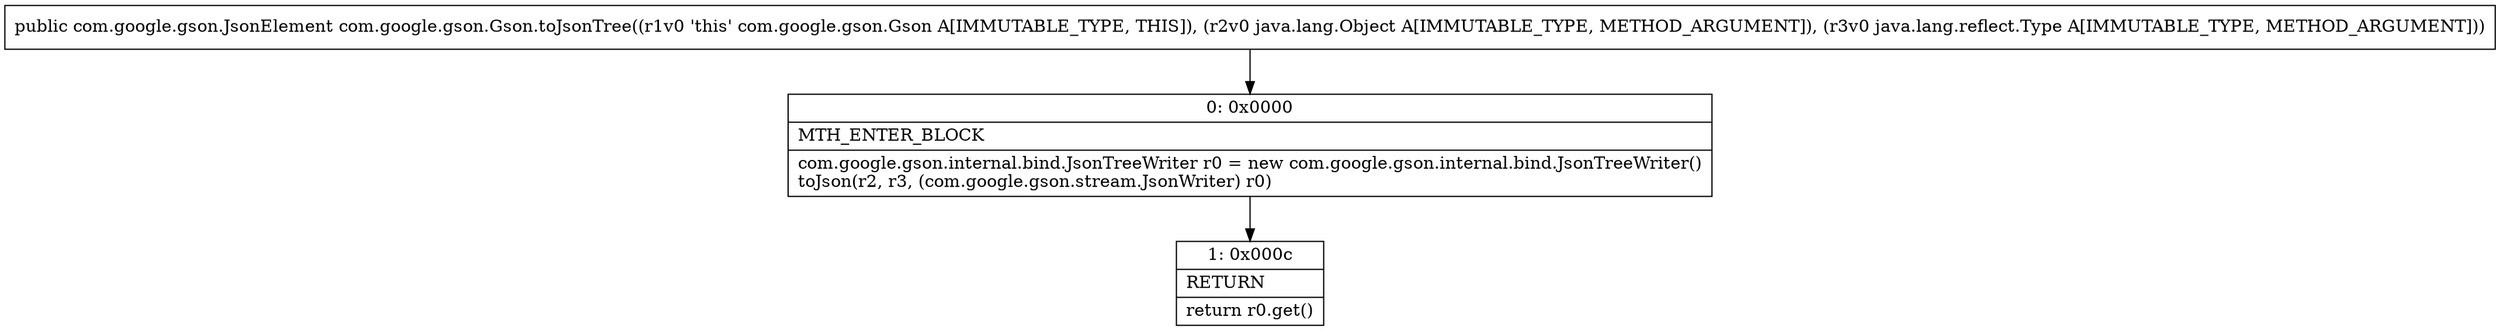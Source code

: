 digraph "CFG forcom.google.gson.Gson.toJsonTree(Ljava\/lang\/Object;Ljava\/lang\/reflect\/Type;)Lcom\/google\/gson\/JsonElement;" {
Node_0 [shape=record,label="{0\:\ 0x0000|MTH_ENTER_BLOCK\l|com.google.gson.internal.bind.JsonTreeWriter r0 = new com.google.gson.internal.bind.JsonTreeWriter()\ltoJson(r2, r3, (com.google.gson.stream.JsonWriter) r0)\l}"];
Node_1 [shape=record,label="{1\:\ 0x000c|RETURN\l|return r0.get()\l}"];
MethodNode[shape=record,label="{public com.google.gson.JsonElement com.google.gson.Gson.toJsonTree((r1v0 'this' com.google.gson.Gson A[IMMUTABLE_TYPE, THIS]), (r2v0 java.lang.Object A[IMMUTABLE_TYPE, METHOD_ARGUMENT]), (r3v0 java.lang.reflect.Type A[IMMUTABLE_TYPE, METHOD_ARGUMENT])) }"];
MethodNode -> Node_0;
Node_0 -> Node_1;
}

